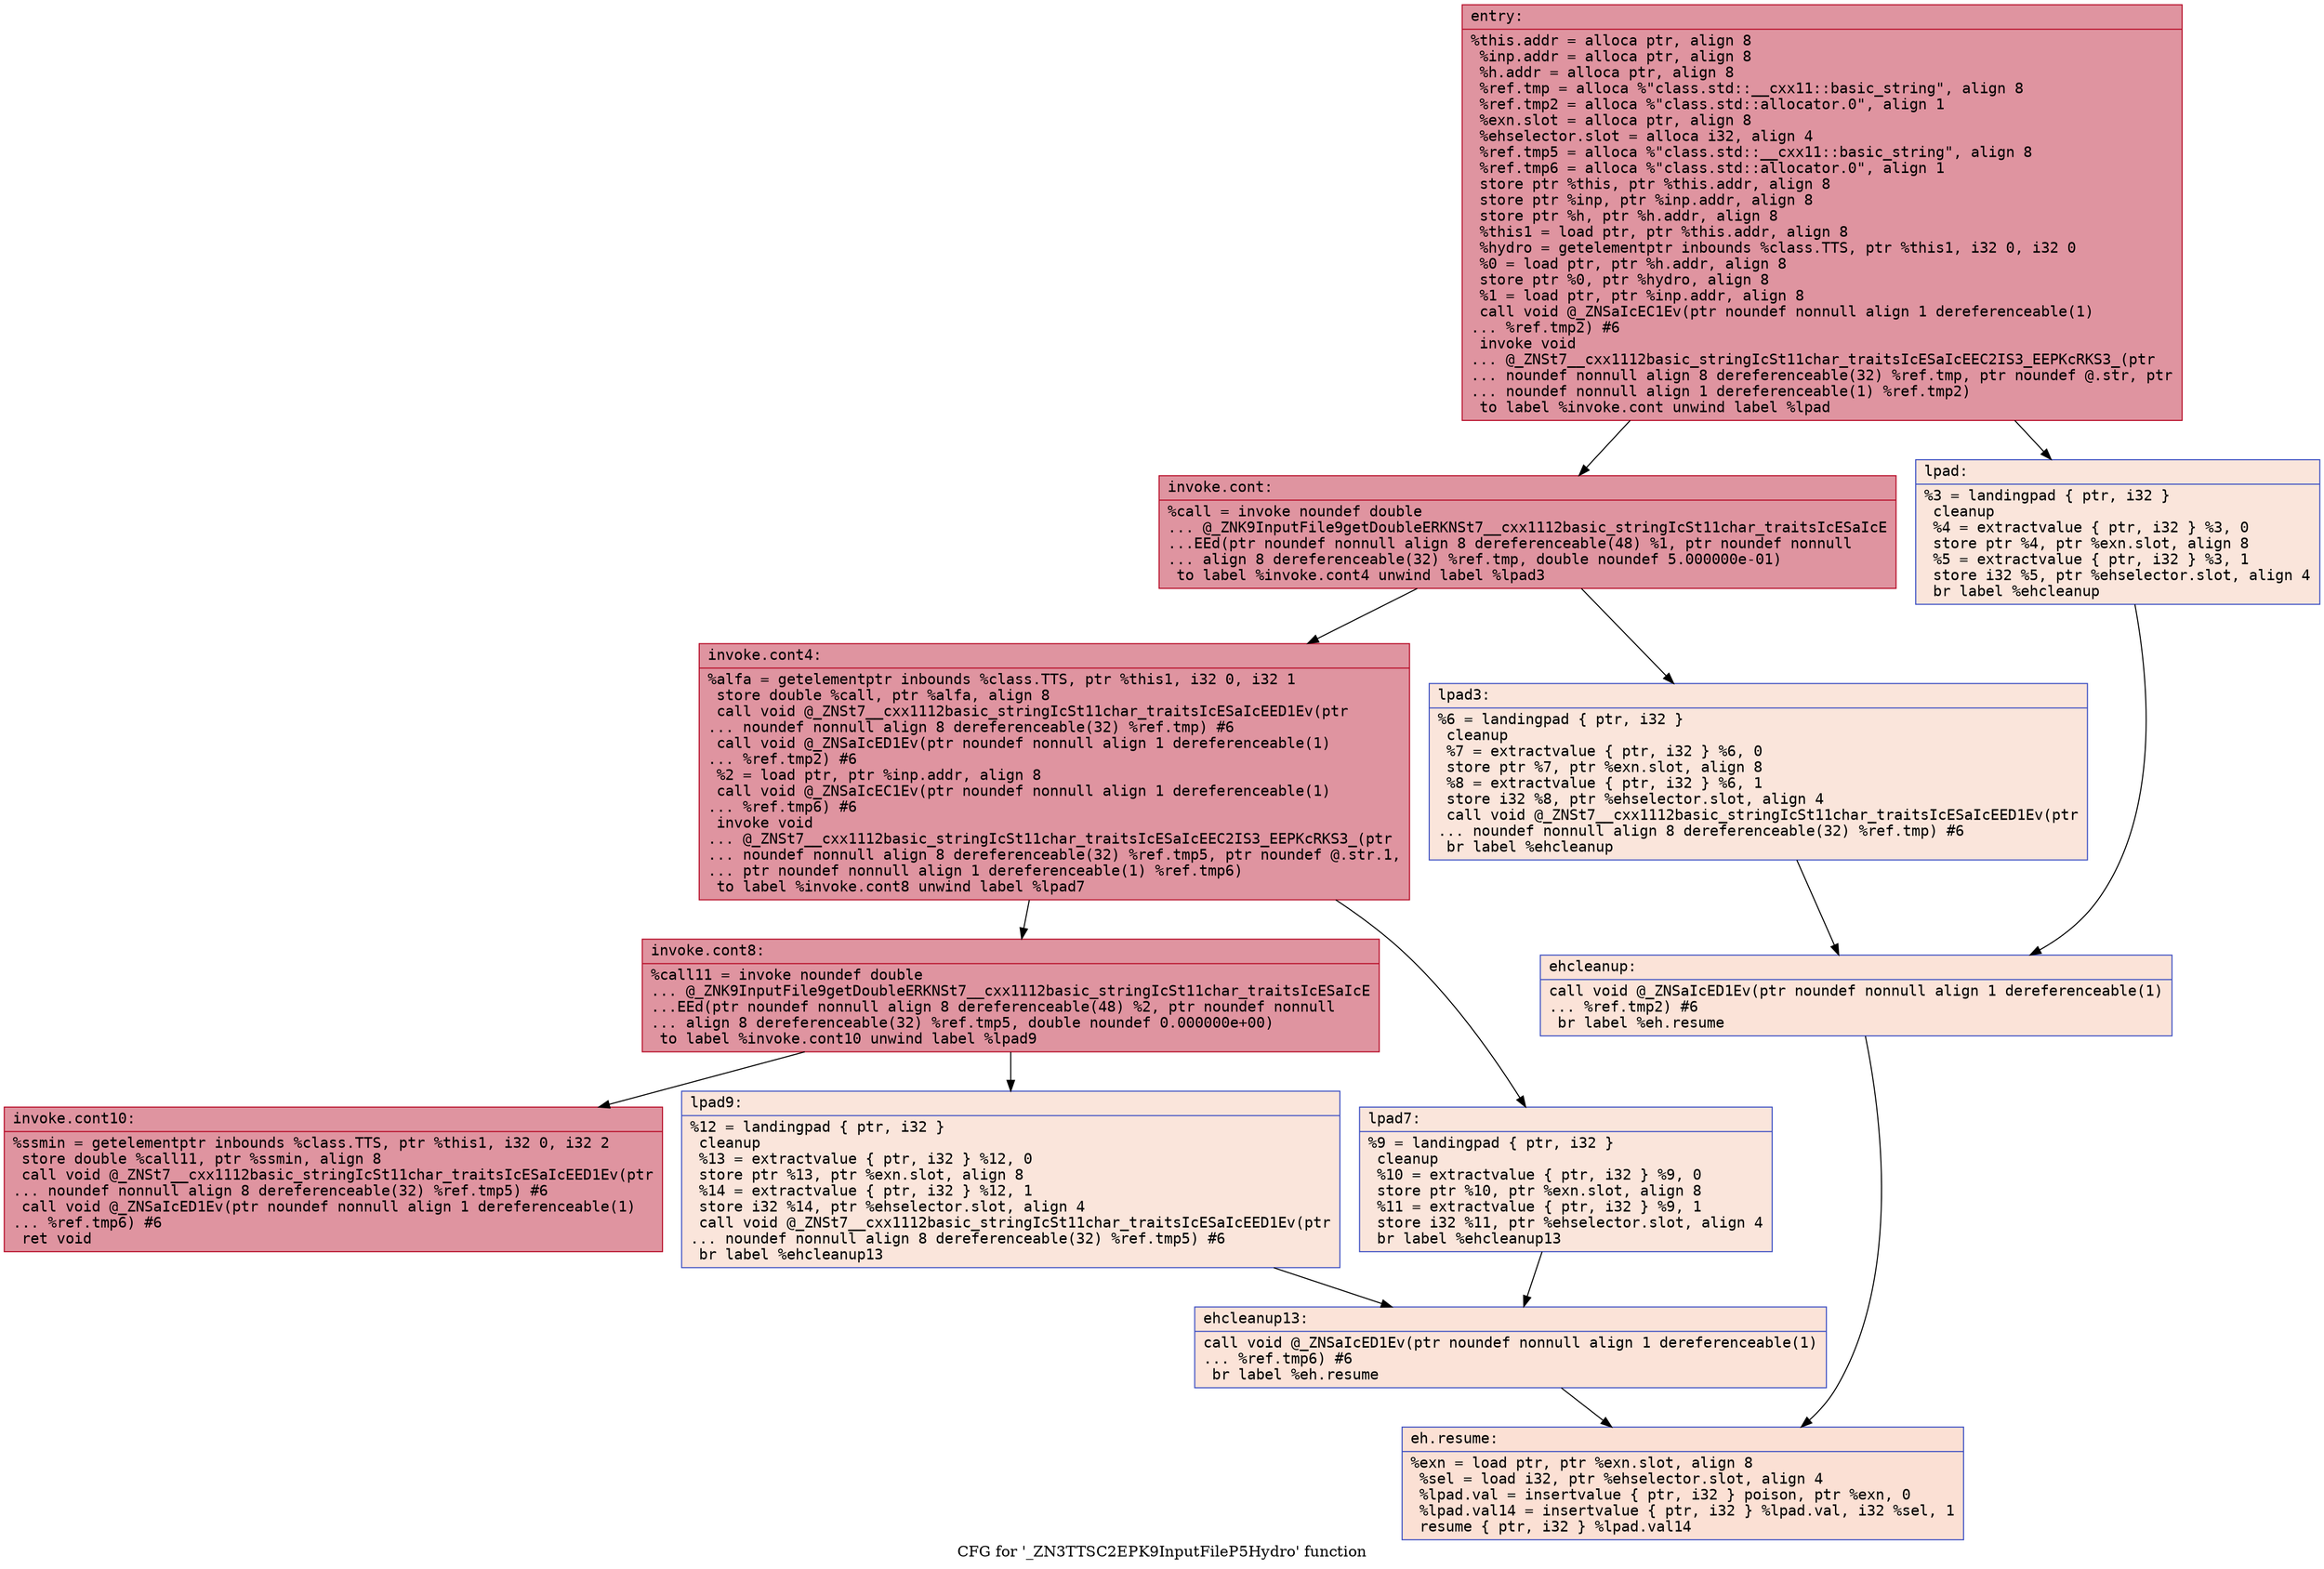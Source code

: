 digraph "CFG for '_ZN3TTSC2EPK9InputFileP5Hydro' function" {
	label="CFG for '_ZN3TTSC2EPK9InputFileP5Hydro' function";

	Node0x5619ec309450 [shape=record,color="#b70d28ff", style=filled, fillcolor="#b70d2870" fontname="Courier",label="{entry:\l|  %this.addr = alloca ptr, align 8\l  %inp.addr = alloca ptr, align 8\l  %h.addr = alloca ptr, align 8\l  %ref.tmp = alloca %\"class.std::__cxx11::basic_string\", align 8\l  %ref.tmp2 = alloca %\"class.std::allocator.0\", align 1\l  %exn.slot = alloca ptr, align 8\l  %ehselector.slot = alloca i32, align 4\l  %ref.tmp5 = alloca %\"class.std::__cxx11::basic_string\", align 8\l  %ref.tmp6 = alloca %\"class.std::allocator.0\", align 1\l  store ptr %this, ptr %this.addr, align 8\l  store ptr %inp, ptr %inp.addr, align 8\l  store ptr %h, ptr %h.addr, align 8\l  %this1 = load ptr, ptr %this.addr, align 8\l  %hydro = getelementptr inbounds %class.TTS, ptr %this1, i32 0, i32 0\l  %0 = load ptr, ptr %h.addr, align 8\l  store ptr %0, ptr %hydro, align 8\l  %1 = load ptr, ptr %inp.addr, align 8\l  call void @_ZNSaIcEC1Ev(ptr noundef nonnull align 1 dereferenceable(1)\l... %ref.tmp2) #6\l  invoke void\l... @_ZNSt7__cxx1112basic_stringIcSt11char_traitsIcESaIcEEC2IS3_EEPKcRKS3_(ptr\l... noundef nonnull align 8 dereferenceable(32) %ref.tmp, ptr noundef @.str, ptr\l... noundef nonnull align 1 dereferenceable(1) %ref.tmp2)\l          to label %invoke.cont unwind label %lpad\l}"];
	Node0x5619ec309450 -> Node0x5619ec30afc0[tooltip="entry -> invoke.cont\nProbability 100.00%" ];
	Node0x5619ec309450 -> Node0x5619ec30b0a0[tooltip="entry -> lpad\nProbability 0.00%" ];
	Node0x5619ec30afc0 [shape=record,color="#b70d28ff", style=filled, fillcolor="#b70d2870" fontname="Courier",label="{invoke.cont:\l|  %call = invoke noundef double\l... @_ZNK9InputFile9getDoubleERKNSt7__cxx1112basic_stringIcSt11char_traitsIcESaIcE\l...EEd(ptr noundef nonnull align 8 dereferenceable(48) %1, ptr noundef nonnull\l... align 8 dereferenceable(32) %ref.tmp, double noundef 5.000000e-01)\l          to label %invoke.cont4 unwind label %lpad3\l}"];
	Node0x5619ec30afc0 -> Node0x5619ec30af10[tooltip="invoke.cont -> invoke.cont4\nProbability 100.00%" ];
	Node0x5619ec30afc0 -> Node0x5619ec30bf70[tooltip="invoke.cont -> lpad3\nProbability 0.00%" ];
	Node0x5619ec30af10 [shape=record,color="#b70d28ff", style=filled, fillcolor="#b70d2870" fontname="Courier",label="{invoke.cont4:\l|  %alfa = getelementptr inbounds %class.TTS, ptr %this1, i32 0, i32 1\l  store double %call, ptr %alfa, align 8\l  call void @_ZNSt7__cxx1112basic_stringIcSt11char_traitsIcESaIcEED1Ev(ptr\l... noundef nonnull align 8 dereferenceable(32) %ref.tmp) #6\l  call void @_ZNSaIcED1Ev(ptr noundef nonnull align 1 dereferenceable(1)\l... %ref.tmp2) #6\l  %2 = load ptr, ptr %inp.addr, align 8\l  call void @_ZNSaIcEC1Ev(ptr noundef nonnull align 1 dereferenceable(1)\l... %ref.tmp6) #6\l  invoke void\l... @_ZNSt7__cxx1112basic_stringIcSt11char_traitsIcESaIcEEC2IS3_EEPKcRKS3_(ptr\l... noundef nonnull align 8 dereferenceable(32) %ref.tmp5, ptr noundef @.str.1,\l... ptr noundef nonnull align 1 dereferenceable(1) %ref.tmp6)\l          to label %invoke.cont8 unwind label %lpad7\l}"];
	Node0x5619ec30af10 -> Node0x5619ec30c9f0[tooltip="invoke.cont4 -> invoke.cont8\nProbability 100.00%" ];
	Node0x5619ec30af10 -> Node0x5619ec30caa0[tooltip="invoke.cont4 -> lpad7\nProbability 0.00%" ];
	Node0x5619ec30c9f0 [shape=record,color="#b70d28ff", style=filled, fillcolor="#b70d2870" fontname="Courier",label="{invoke.cont8:\l|  %call11 = invoke noundef double\l... @_ZNK9InputFile9getDoubleERKNSt7__cxx1112basic_stringIcSt11char_traitsIcESaIcE\l...EEd(ptr noundef nonnull align 8 dereferenceable(48) %2, ptr noundef nonnull\l... align 8 dereferenceable(32) %ref.tmp5, double noundef 0.000000e+00)\l          to label %invoke.cont10 unwind label %lpad9\l}"];
	Node0x5619ec30c9f0 -> Node0x5619ec30c9a0[tooltip="invoke.cont8 -> invoke.cont10\nProbability 100.00%" ];
	Node0x5619ec30c9f0 -> Node0x5619ec30cdd0[tooltip="invoke.cont8 -> lpad9\nProbability 0.00%" ];
	Node0x5619ec30c9a0 [shape=record,color="#b70d28ff", style=filled, fillcolor="#b70d2870" fontname="Courier",label="{invoke.cont10:\l|  %ssmin = getelementptr inbounds %class.TTS, ptr %this1, i32 0, i32 2\l  store double %call11, ptr %ssmin, align 8\l  call void @_ZNSt7__cxx1112basic_stringIcSt11char_traitsIcESaIcEED1Ev(ptr\l... noundef nonnull align 8 dereferenceable(32) %ref.tmp5) #6\l  call void @_ZNSaIcED1Ev(ptr noundef nonnull align 1 dereferenceable(1)\l... %ref.tmp6) #6\l  ret void\l}"];
	Node0x5619ec30b0a0 [shape=record,color="#3d50c3ff", style=filled, fillcolor="#f4c5ad70" fontname="Courier",label="{lpad:\l|  %3 = landingpad \{ ptr, i32 \}\l          cleanup\l  %4 = extractvalue \{ ptr, i32 \} %3, 0\l  store ptr %4, ptr %exn.slot, align 8\l  %5 = extractvalue \{ ptr, i32 \} %3, 1\l  store i32 %5, ptr %ehselector.slot, align 4\l  br label %ehcleanup\l}"];
	Node0x5619ec30b0a0 -> Node0x5619ec30e260[tooltip="lpad -> ehcleanup\nProbability 100.00%" ];
	Node0x5619ec30bf70 [shape=record,color="#3d50c3ff", style=filled, fillcolor="#f4c5ad70" fontname="Courier",label="{lpad3:\l|  %6 = landingpad \{ ptr, i32 \}\l          cleanup\l  %7 = extractvalue \{ ptr, i32 \} %6, 0\l  store ptr %7, ptr %exn.slot, align 8\l  %8 = extractvalue \{ ptr, i32 \} %6, 1\l  store i32 %8, ptr %ehselector.slot, align 4\l  call void @_ZNSt7__cxx1112basic_stringIcSt11char_traitsIcESaIcEED1Ev(ptr\l... noundef nonnull align 8 dereferenceable(32) %ref.tmp) #6\l  br label %ehcleanup\l}"];
	Node0x5619ec30bf70 -> Node0x5619ec30e260[tooltip="lpad3 -> ehcleanup\nProbability 100.00%" ];
	Node0x5619ec30e260 [shape=record,color="#3d50c3ff", style=filled, fillcolor="#f6bfa670" fontname="Courier",label="{ehcleanup:\l|  call void @_ZNSaIcED1Ev(ptr noundef nonnull align 1 dereferenceable(1)\l... %ref.tmp2) #6\l  br label %eh.resume\l}"];
	Node0x5619ec30e260 -> Node0x5619ec30e880[tooltip="ehcleanup -> eh.resume\nProbability 100.00%" ];
	Node0x5619ec30caa0 [shape=record,color="#3d50c3ff", style=filled, fillcolor="#f4c5ad70" fontname="Courier",label="{lpad7:\l|  %9 = landingpad \{ ptr, i32 \}\l          cleanup\l  %10 = extractvalue \{ ptr, i32 \} %9, 0\l  store ptr %10, ptr %exn.slot, align 8\l  %11 = extractvalue \{ ptr, i32 \} %9, 1\l  store i32 %11, ptr %ehselector.slot, align 4\l  br label %ehcleanup13\l}"];
	Node0x5619ec30caa0 -> Node0x5619ec30ebd0[tooltip="lpad7 -> ehcleanup13\nProbability 100.00%" ];
	Node0x5619ec30cdd0 [shape=record,color="#3d50c3ff", style=filled, fillcolor="#f4c5ad70" fontname="Courier",label="{lpad9:\l|  %12 = landingpad \{ ptr, i32 \}\l          cleanup\l  %13 = extractvalue \{ ptr, i32 \} %12, 0\l  store ptr %13, ptr %exn.slot, align 8\l  %14 = extractvalue \{ ptr, i32 \} %12, 1\l  store i32 %14, ptr %ehselector.slot, align 4\l  call void @_ZNSt7__cxx1112basic_stringIcSt11char_traitsIcESaIcEED1Ev(ptr\l... noundef nonnull align 8 dereferenceable(32) %ref.tmp5) #6\l  br label %ehcleanup13\l}"];
	Node0x5619ec30cdd0 -> Node0x5619ec30ebd0[tooltip="lpad9 -> ehcleanup13\nProbability 100.00%" ];
	Node0x5619ec30ebd0 [shape=record,color="#3d50c3ff", style=filled, fillcolor="#f6bfa670" fontname="Courier",label="{ehcleanup13:\l|  call void @_ZNSaIcED1Ev(ptr noundef nonnull align 1 dereferenceable(1)\l... %ref.tmp6) #6\l  br label %eh.resume\l}"];
	Node0x5619ec30ebd0 -> Node0x5619ec30e880[tooltip="ehcleanup13 -> eh.resume\nProbability 100.00%" ];
	Node0x5619ec30e880 [shape=record,color="#3d50c3ff", style=filled, fillcolor="#f7b99e70" fontname="Courier",label="{eh.resume:\l|  %exn = load ptr, ptr %exn.slot, align 8\l  %sel = load i32, ptr %ehselector.slot, align 4\l  %lpad.val = insertvalue \{ ptr, i32 \} poison, ptr %exn, 0\l  %lpad.val14 = insertvalue \{ ptr, i32 \} %lpad.val, i32 %sel, 1\l  resume \{ ptr, i32 \} %lpad.val14\l}"];
}
